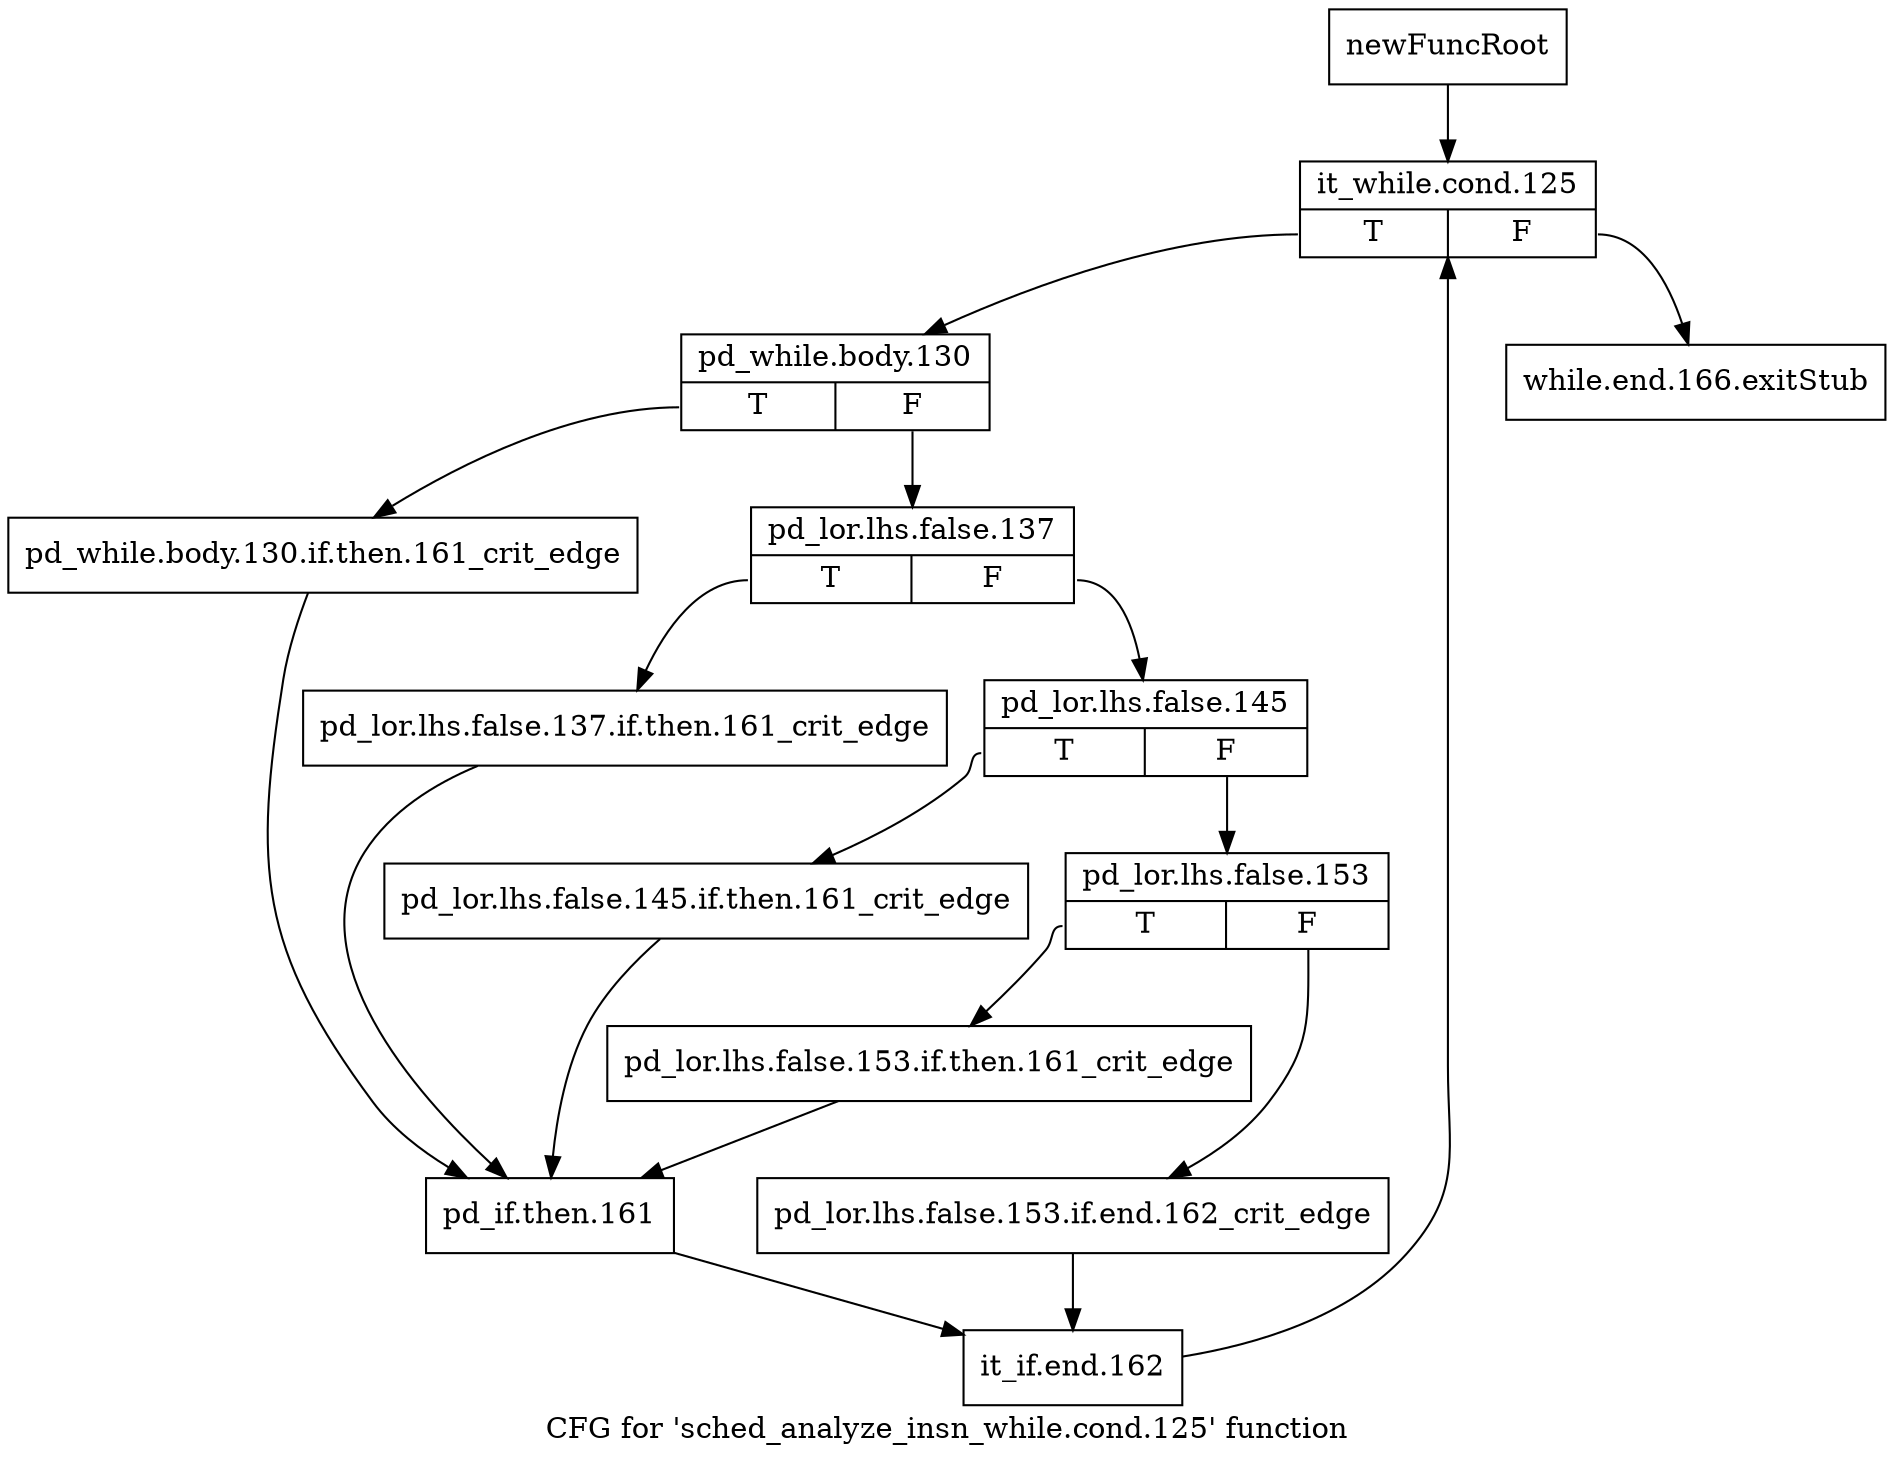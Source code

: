 digraph "CFG for 'sched_analyze_insn_while.cond.125' function" {
	label="CFG for 'sched_analyze_insn_while.cond.125' function";

	Node0xc184470 [shape=record,label="{newFuncRoot}"];
	Node0xc184470 -> Node0xc184900;
	Node0xc1848b0 [shape=record,label="{while.end.166.exitStub}"];
	Node0xc184900 [shape=record,label="{it_while.cond.125|{<s0>T|<s1>F}}"];
	Node0xc184900:s0 -> Node0xc184950;
	Node0xc184900:s1 -> Node0xc1848b0;
	Node0xc184950 [shape=record,label="{pd_while.body.130|{<s0>T|<s1>F}}"];
	Node0xc184950:s0 -> Node0xc184bd0;
	Node0xc184950:s1 -> Node0xc1849a0;
	Node0xc1849a0 [shape=record,label="{pd_lor.lhs.false.137|{<s0>T|<s1>F}}"];
	Node0xc1849a0:s0 -> Node0xc184b80;
	Node0xc1849a0:s1 -> Node0xc1849f0;
	Node0xc1849f0 [shape=record,label="{pd_lor.lhs.false.145|{<s0>T|<s1>F}}"];
	Node0xc1849f0:s0 -> Node0xc184b30;
	Node0xc1849f0:s1 -> Node0xc184a40;
	Node0xc184a40 [shape=record,label="{pd_lor.lhs.false.153|{<s0>T|<s1>F}}"];
	Node0xc184a40:s0 -> Node0xc184ae0;
	Node0xc184a40:s1 -> Node0xc184a90;
	Node0xc184a90 [shape=record,label="{pd_lor.lhs.false.153.if.end.162_crit_edge}"];
	Node0xc184a90 -> Node0xc184c70;
	Node0xc184ae0 [shape=record,label="{pd_lor.lhs.false.153.if.then.161_crit_edge}"];
	Node0xc184ae0 -> Node0xc184c20;
	Node0xc184b30 [shape=record,label="{pd_lor.lhs.false.145.if.then.161_crit_edge}"];
	Node0xc184b30 -> Node0xc184c20;
	Node0xc184b80 [shape=record,label="{pd_lor.lhs.false.137.if.then.161_crit_edge}"];
	Node0xc184b80 -> Node0xc184c20;
	Node0xc184bd0 [shape=record,label="{pd_while.body.130.if.then.161_crit_edge}"];
	Node0xc184bd0 -> Node0xc184c20;
	Node0xc184c20 [shape=record,label="{pd_if.then.161}"];
	Node0xc184c20 -> Node0xc184c70;
	Node0xc184c70 [shape=record,label="{it_if.end.162}"];
	Node0xc184c70 -> Node0xc184900;
}
